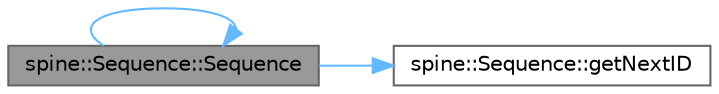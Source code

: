 digraph "spine::Sequence::Sequence"
{
 // LATEX_PDF_SIZE
  bgcolor="transparent";
  edge [fontname=Helvetica,fontsize=10,labelfontname=Helvetica,labelfontsize=10];
  node [fontname=Helvetica,fontsize=10,shape=box,height=0.2,width=0.4];
  rankdir="LR";
  Node1 [id="Node000001",label="spine::Sequence::Sequence",height=0.2,width=0.4,color="gray40", fillcolor="grey60", style="filled", fontcolor="black",tooltip=" "];
  Node1 -> Node2 [id="edge1_Node000001_Node000002",color="steelblue1",style="solid",tooltip=" "];
  Node2 [id="Node000002",label="spine::Sequence::getNextID",height=0.2,width=0.4,color="grey40", fillcolor="white", style="filled",URL="$classspine_1_1_sequence.html#a1adf3234202d8764505741c4b65345fa",tooltip=" "];
  Node1 -> Node1 [id="edge2_Node000001_Node000001",color="steelblue1",style="solid",tooltip=" "];
}
